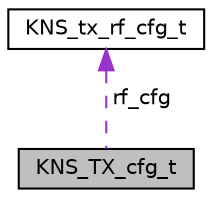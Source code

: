 digraph "KNS_TX_cfg_t"
{
 // INTERACTIVE_SVG=YES
 // LATEX_PDF_SIZE
  edge [fontname="Helvetica",fontsize="10",labelfontname="Helvetica",labelfontsize="10"];
  node [fontname="Helvetica",fontsize="10",shape=record];
  Node1 [label="KNS_TX_cfg_t",height=0.2,width=0.4,color="black", fillcolor="grey75", style="filled", fontcolor="black",tooltip="TX configuration structure need to post an UL frame."];
  Node2 -> Node1 [dir="back",color="darkorchid3",fontsize="10",style="dashed",label=" rf_cfg" ,fontname="Helvetica"];
  Node2 [label="KNS_tx_rf_cfg_t",height=0.2,width=0.4,color="black", fillcolor="white", style="filled",URL="$d3/d5d/struct_k_n_s__tx__rf__cfg__t.html",tooltip=" "];
}
